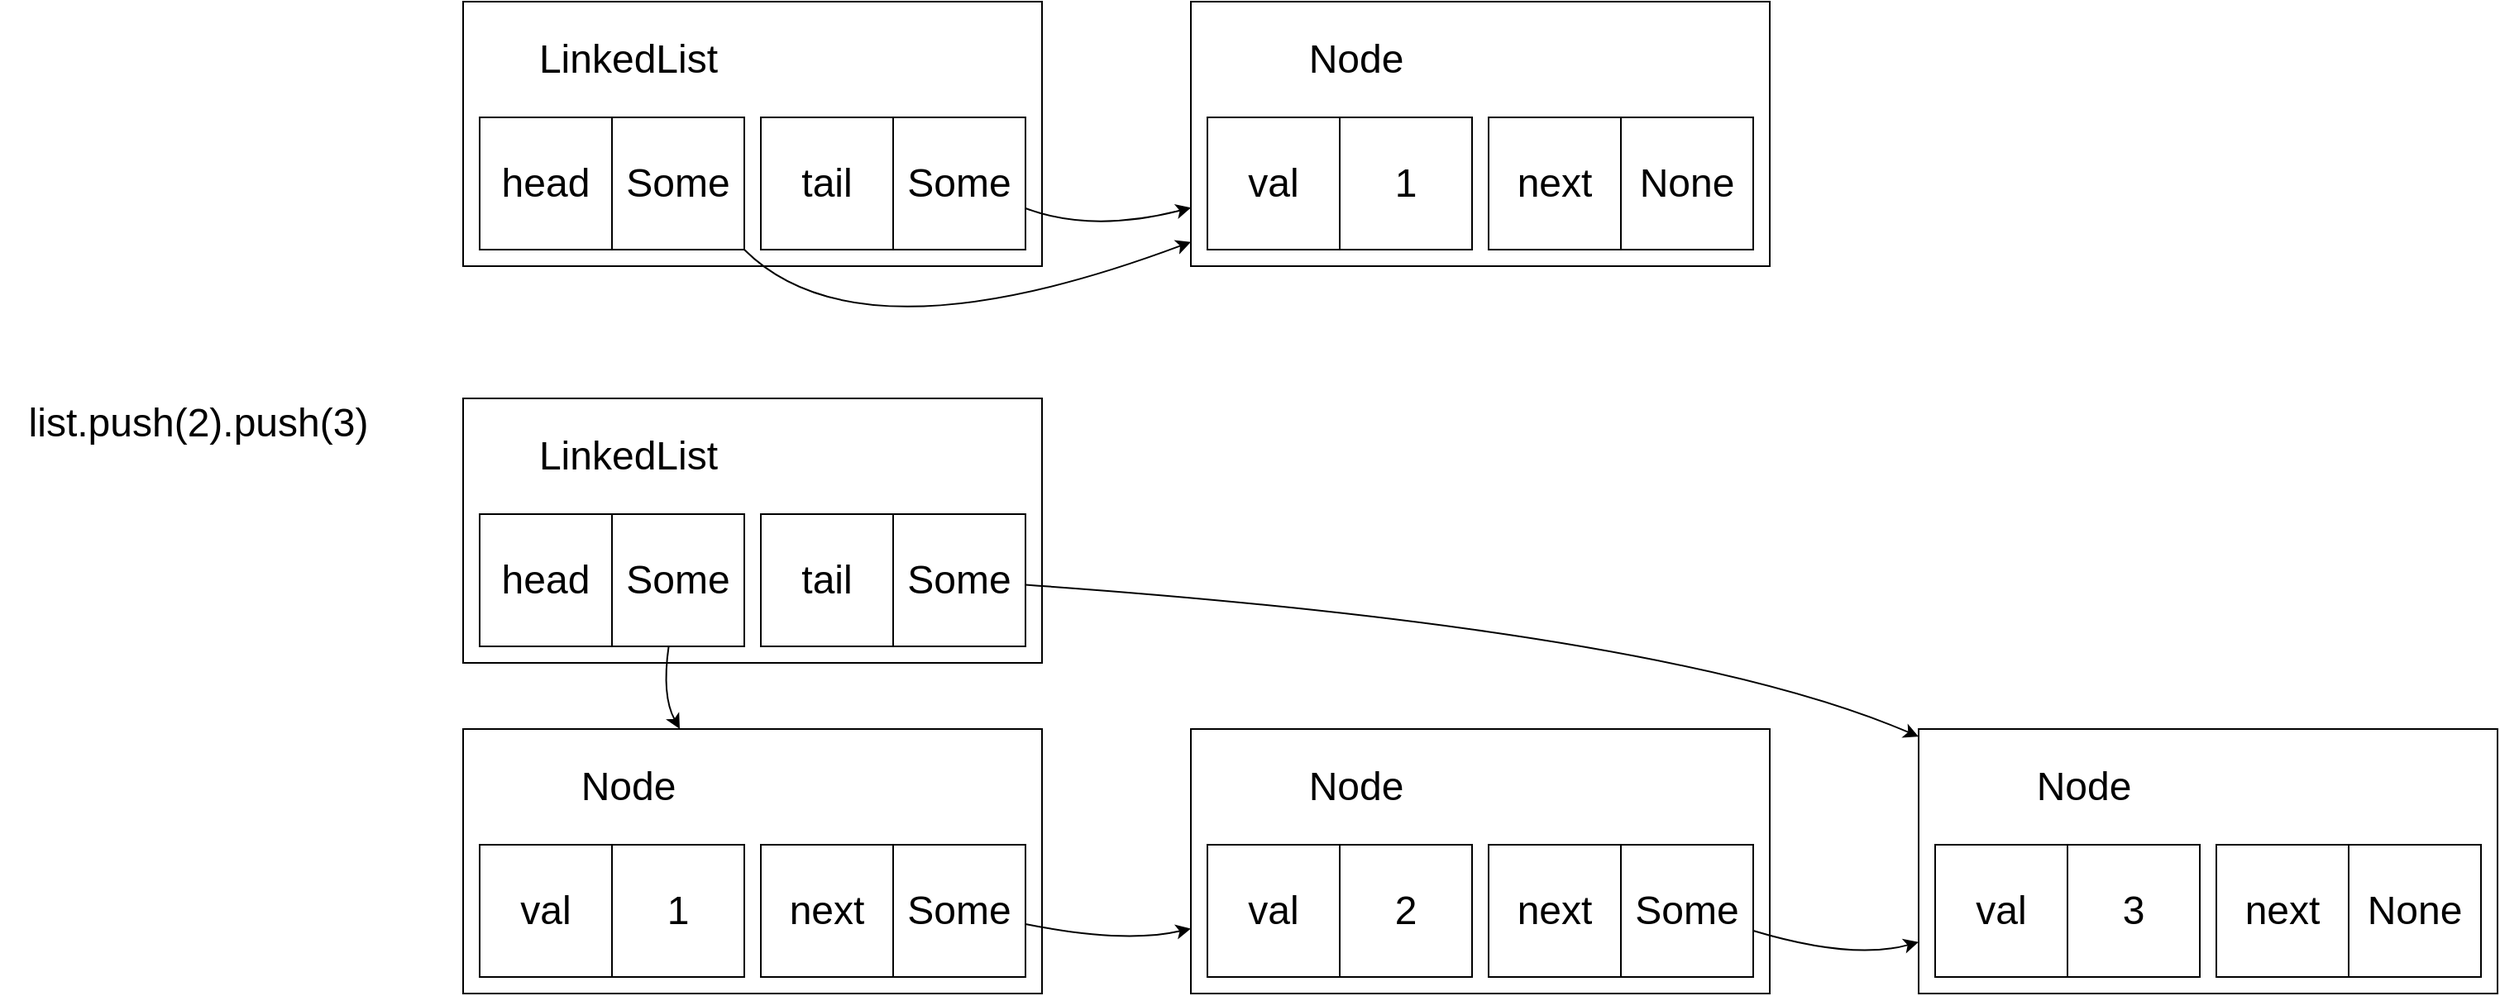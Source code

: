 <mxfile version="22.1.16" type="device">
  <diagram name="第 1 页" id="tq0W0Ahql4t3mRb2m4NU">
    <mxGraphModel dx="3652" dy="1306" grid="1" gridSize="10" guides="1" tooltips="1" connect="1" arrows="1" fold="1" page="1" pageScale="1" pageWidth="1600" pageHeight="1200" math="0" shadow="0">
      <root>
        <mxCell id="0" />
        <mxCell id="1" parent="0" />
        <mxCell id="PmI6m0k7PpWO34Folj4--8" value="list.push(2).push(3)" style="text;html=1;strokeColor=none;fillColor=none;align=center;verticalAlign=middle;whiteSpace=wrap;rounded=0;fontSize=24;" parent="1" vertex="1">
          <mxGeometry x="-80" y="600" width="240" height="30" as="geometry" />
        </mxCell>
        <mxCell id="PmI6m0k7PpWO34Folj4--9" value="" style="rounded=0;whiteSpace=wrap;html=1;align=left;verticalAlign=top;" parent="1" vertex="1">
          <mxGeometry x="200" y="360" width="350" height="160" as="geometry" />
        </mxCell>
        <mxCell id="PmI6m0k7PpWO34Folj4--10" value="&lt;span style=&quot;font-size: 24px;&quot;&gt;head&lt;br&gt;&lt;/span&gt;" style="rounded=0;whiteSpace=wrap;html=1;" parent="1" vertex="1">
          <mxGeometry x="210" y="430" width="80" height="80" as="geometry" />
        </mxCell>
        <mxCell id="PmI6m0k7PpWO34Folj4--11" value="&lt;font style=&quot;font-size: 24px;&quot;&gt;tail&lt;/font&gt;" style="rounded=0;whiteSpace=wrap;html=1;" parent="1" vertex="1">
          <mxGeometry x="380" y="430" width="80" height="80" as="geometry" />
        </mxCell>
        <mxCell id="PmI6m0k7PpWO34Folj4--12" value="&lt;font style=&quot;font-size: 24px;&quot;&gt;Some&lt;/font&gt;" style="rounded=0;whiteSpace=wrap;html=1;" parent="1" vertex="1">
          <mxGeometry x="290" y="430" width="80" height="80" as="geometry" />
        </mxCell>
        <mxCell id="PmI6m0k7PpWO34Folj4--13" value="&lt;font style=&quot;font-size: 24px;&quot;&gt;Some&lt;/font&gt;" style="rounded=0;whiteSpace=wrap;html=1;" parent="1" vertex="1">
          <mxGeometry x="460" y="430" width="80" height="80" as="geometry" />
        </mxCell>
        <mxCell id="PmI6m0k7PpWO34Folj4--14" value="&lt;font style=&quot;font-size: 24px;&quot;&gt;LinkedList&lt;/font&gt;" style="text;html=1;strokeColor=none;fillColor=none;align=center;verticalAlign=middle;whiteSpace=wrap;rounded=0;" parent="1" vertex="1">
          <mxGeometry x="230" y="380" width="140" height="30" as="geometry" />
        </mxCell>
        <mxCell id="PmI6m0k7PpWO34Folj4--19" value="" style="rounded=0;whiteSpace=wrap;html=1;align=left;verticalAlign=top;" parent="1" vertex="1">
          <mxGeometry x="640" y="360" width="350" height="160" as="geometry" />
        </mxCell>
        <mxCell id="PmI6m0k7PpWO34Folj4--20" value="&lt;span style=&quot;font-size: 24px;&quot;&gt;val&lt;br&gt;&lt;/span&gt;" style="rounded=0;whiteSpace=wrap;html=1;" parent="1" vertex="1">
          <mxGeometry x="650" y="430" width="80" height="80" as="geometry" />
        </mxCell>
        <mxCell id="PmI6m0k7PpWO34Folj4--21" value="&lt;font style=&quot;font-size: 24px;&quot;&gt;next&lt;/font&gt;" style="rounded=0;whiteSpace=wrap;html=1;" parent="1" vertex="1">
          <mxGeometry x="820" y="430" width="80" height="80" as="geometry" />
        </mxCell>
        <mxCell id="PmI6m0k7PpWO34Folj4--22" value="&lt;font style=&quot;font-size: 24px;&quot;&gt;1&lt;/font&gt;" style="rounded=0;whiteSpace=wrap;html=1;" parent="1" vertex="1">
          <mxGeometry x="730" y="430" width="80" height="80" as="geometry" />
        </mxCell>
        <mxCell id="PmI6m0k7PpWO34Folj4--23" value="&lt;font style=&quot;font-size: 24px;&quot;&gt;None&lt;/font&gt;" style="rounded=0;whiteSpace=wrap;html=1;" parent="1" vertex="1">
          <mxGeometry x="900" y="430" width="80" height="80" as="geometry" />
        </mxCell>
        <mxCell id="PmI6m0k7PpWO34Folj4--24" value="&lt;font style=&quot;font-size: 24px;&quot;&gt;Node&lt;/font&gt;" style="text;html=1;strokeColor=none;fillColor=none;align=center;verticalAlign=middle;whiteSpace=wrap;rounded=0;" parent="1" vertex="1">
          <mxGeometry x="670" y="380" width="140" height="30" as="geometry" />
        </mxCell>
        <mxCell id="PmI6m0k7PpWO34Folj4--25" value="" style="curved=1;endArrow=classic;html=1;rounded=0;" parent="1" source="PmI6m0k7PpWO34Folj4--12" target="PmI6m0k7PpWO34Folj4--19" edge="1">
          <mxGeometry width="50" height="50" relative="1" as="geometry">
            <mxPoint x="320" y="580" as="sourcePoint" />
            <mxPoint x="370" y="530" as="targetPoint" />
            <Array as="points">
              <mxPoint x="440" y="580" />
            </Array>
          </mxGeometry>
        </mxCell>
        <mxCell id="PmI6m0k7PpWO34Folj4--26" value="" style="curved=1;endArrow=classic;html=1;rounded=0;" parent="1" source="PmI6m0k7PpWO34Folj4--13" target="PmI6m0k7PpWO34Folj4--19" edge="1">
          <mxGeometry width="50" height="50" relative="1" as="geometry">
            <mxPoint x="495" y="520" as="sourcePoint" />
            <mxPoint x="478" y="610" as="targetPoint" />
            <Array as="points">
              <mxPoint x="580" y="500" />
            </Array>
          </mxGeometry>
        </mxCell>
        <mxCell id="7j6lfnYyGTvN87-KgUNk-1" value="" style="rounded=0;whiteSpace=wrap;html=1;align=left;verticalAlign=top;" parent="1" vertex="1">
          <mxGeometry x="200" y="600" width="350" height="160" as="geometry" />
        </mxCell>
        <mxCell id="7j6lfnYyGTvN87-KgUNk-2" value="&lt;span style=&quot;font-size: 24px;&quot;&gt;head&lt;br&gt;&lt;/span&gt;" style="rounded=0;whiteSpace=wrap;html=1;" parent="1" vertex="1">
          <mxGeometry x="210" y="670" width="80" height="80" as="geometry" />
        </mxCell>
        <mxCell id="7j6lfnYyGTvN87-KgUNk-3" value="&lt;font style=&quot;font-size: 24px;&quot;&gt;tail&lt;/font&gt;" style="rounded=0;whiteSpace=wrap;html=1;" parent="1" vertex="1">
          <mxGeometry x="380" y="670" width="80" height="80" as="geometry" />
        </mxCell>
        <mxCell id="7j6lfnYyGTvN87-KgUNk-4" value="&lt;font style=&quot;font-size: 24px;&quot;&gt;Some&lt;/font&gt;" style="rounded=0;whiteSpace=wrap;html=1;" parent="1" vertex="1">
          <mxGeometry x="290" y="670" width="80" height="80" as="geometry" />
        </mxCell>
        <mxCell id="7j6lfnYyGTvN87-KgUNk-5" value="&lt;font style=&quot;font-size: 24px;&quot;&gt;Some&lt;/font&gt;" style="rounded=0;whiteSpace=wrap;html=1;" parent="1" vertex="1">
          <mxGeometry x="460" y="670" width="80" height="80" as="geometry" />
        </mxCell>
        <mxCell id="7j6lfnYyGTvN87-KgUNk-6" value="&lt;font style=&quot;font-size: 24px;&quot;&gt;LinkedList&lt;/font&gt;" style="text;html=1;strokeColor=none;fillColor=none;align=center;verticalAlign=middle;whiteSpace=wrap;rounded=0;" parent="1" vertex="1">
          <mxGeometry x="230" y="620" width="140" height="30" as="geometry" />
        </mxCell>
        <mxCell id="7j6lfnYyGTvN87-KgUNk-7" value="" style="rounded=0;whiteSpace=wrap;html=1;align=left;verticalAlign=top;" parent="1" vertex="1">
          <mxGeometry x="200" y="800" width="350" height="160" as="geometry" />
        </mxCell>
        <mxCell id="7j6lfnYyGTvN87-KgUNk-8" value="&lt;span style=&quot;font-size: 24px;&quot;&gt;val&lt;br&gt;&lt;/span&gt;" style="rounded=0;whiteSpace=wrap;html=1;" parent="1" vertex="1">
          <mxGeometry x="210" y="870" width="80" height="80" as="geometry" />
        </mxCell>
        <mxCell id="7j6lfnYyGTvN87-KgUNk-9" value="&lt;font style=&quot;font-size: 24px;&quot;&gt;next&lt;/font&gt;" style="rounded=0;whiteSpace=wrap;html=1;" parent="1" vertex="1">
          <mxGeometry x="380" y="870" width="80" height="80" as="geometry" />
        </mxCell>
        <mxCell id="7j6lfnYyGTvN87-KgUNk-10" value="&lt;font style=&quot;font-size: 24px;&quot;&gt;1&lt;/font&gt;" style="rounded=0;whiteSpace=wrap;html=1;" parent="1" vertex="1">
          <mxGeometry x="290" y="870" width="80" height="80" as="geometry" />
        </mxCell>
        <mxCell id="7j6lfnYyGTvN87-KgUNk-11" value="&lt;font style=&quot;font-size: 24px;&quot;&gt;Some&lt;/font&gt;" style="rounded=0;whiteSpace=wrap;html=1;" parent="1" vertex="1">
          <mxGeometry x="460" y="870" width="80" height="80" as="geometry" />
        </mxCell>
        <mxCell id="7j6lfnYyGTvN87-KgUNk-12" value="&lt;font style=&quot;font-size: 24px;&quot;&gt;Node&lt;/font&gt;" style="text;html=1;strokeColor=none;fillColor=none;align=center;verticalAlign=middle;whiteSpace=wrap;rounded=0;" parent="1" vertex="1">
          <mxGeometry x="230" y="820" width="140" height="30" as="geometry" />
        </mxCell>
        <mxCell id="7j6lfnYyGTvN87-KgUNk-13" value="" style="curved=1;endArrow=classic;html=1;rounded=0;" parent="1" source="7j6lfnYyGTvN87-KgUNk-4" target="7j6lfnYyGTvN87-KgUNk-7" edge="1">
          <mxGeometry width="50" height="50" relative="1" as="geometry">
            <mxPoint x="320" y="820" as="sourcePoint" />
            <mxPoint x="370" y="770" as="targetPoint" />
            <Array as="points">
              <mxPoint x="320" y="780" />
            </Array>
          </mxGeometry>
        </mxCell>
        <mxCell id="7j6lfnYyGTvN87-KgUNk-14" value="" style="curved=1;endArrow=classic;html=1;rounded=0;" parent="1" source="7j6lfnYyGTvN87-KgUNk-5" target="7j6lfnYyGTvN87-KgUNk-22" edge="1">
          <mxGeometry width="50" height="50" relative="1" as="geometry">
            <mxPoint x="495" y="760" as="sourcePoint" />
            <mxPoint x="478" y="850" as="targetPoint" />
            <Array as="points">
              <mxPoint x="930" y="740" />
            </Array>
          </mxGeometry>
        </mxCell>
        <mxCell id="7j6lfnYyGTvN87-KgUNk-15" value="" style="rounded=0;whiteSpace=wrap;html=1;align=left;verticalAlign=top;" parent="1" vertex="1">
          <mxGeometry x="640" y="800" width="350" height="160" as="geometry" />
        </mxCell>
        <mxCell id="7j6lfnYyGTvN87-KgUNk-16" value="&lt;span style=&quot;font-size: 24px;&quot;&gt;val&lt;br&gt;&lt;/span&gt;" style="rounded=0;whiteSpace=wrap;html=1;" parent="1" vertex="1">
          <mxGeometry x="650" y="870" width="80" height="80" as="geometry" />
        </mxCell>
        <mxCell id="7j6lfnYyGTvN87-KgUNk-17" value="&lt;font style=&quot;font-size: 24px;&quot;&gt;next&lt;/font&gt;" style="rounded=0;whiteSpace=wrap;html=1;" parent="1" vertex="1">
          <mxGeometry x="820" y="870" width="80" height="80" as="geometry" />
        </mxCell>
        <mxCell id="7j6lfnYyGTvN87-KgUNk-18" value="&lt;font style=&quot;font-size: 24px;&quot;&gt;2&lt;/font&gt;" style="rounded=0;whiteSpace=wrap;html=1;" parent="1" vertex="1">
          <mxGeometry x="730" y="870" width="80" height="80" as="geometry" />
        </mxCell>
        <mxCell id="7j6lfnYyGTvN87-KgUNk-19" value="&lt;font style=&quot;font-size: 24px;&quot;&gt;Some&lt;/font&gt;" style="rounded=0;whiteSpace=wrap;html=1;" parent="1" vertex="1">
          <mxGeometry x="900" y="870" width="80" height="80" as="geometry" />
        </mxCell>
        <mxCell id="7j6lfnYyGTvN87-KgUNk-20" value="&lt;font style=&quot;font-size: 24px;&quot;&gt;Node&lt;/font&gt;" style="text;html=1;strokeColor=none;fillColor=none;align=center;verticalAlign=middle;whiteSpace=wrap;rounded=0;" parent="1" vertex="1">
          <mxGeometry x="670" y="820" width="140" height="30" as="geometry" />
        </mxCell>
        <mxCell id="7j6lfnYyGTvN87-KgUNk-21" value="" style="curved=1;endArrow=classic;html=1;rounded=0;" parent="1" source="7j6lfnYyGTvN87-KgUNk-11" target="7j6lfnYyGTvN87-KgUNk-15" edge="1">
          <mxGeometry width="50" height="50" relative="1" as="geometry">
            <mxPoint x="1030" y="770" as="sourcePoint" />
            <mxPoint x="1080" y="720" as="targetPoint" />
            <Array as="points">
              <mxPoint x="600" y="930" />
            </Array>
          </mxGeometry>
        </mxCell>
        <mxCell id="7j6lfnYyGTvN87-KgUNk-22" value="" style="rounded=0;whiteSpace=wrap;html=1;align=left;verticalAlign=top;" parent="1" vertex="1">
          <mxGeometry x="1080" y="800" width="350" height="160" as="geometry" />
        </mxCell>
        <mxCell id="7j6lfnYyGTvN87-KgUNk-23" value="&lt;span style=&quot;font-size: 24px;&quot;&gt;val&lt;br&gt;&lt;/span&gt;" style="rounded=0;whiteSpace=wrap;html=1;" parent="1" vertex="1">
          <mxGeometry x="1090" y="870" width="80" height="80" as="geometry" />
        </mxCell>
        <mxCell id="7j6lfnYyGTvN87-KgUNk-24" value="&lt;font style=&quot;font-size: 24px;&quot;&gt;next&lt;/font&gt;" style="rounded=0;whiteSpace=wrap;html=1;" parent="1" vertex="1">
          <mxGeometry x="1260" y="870" width="80" height="80" as="geometry" />
        </mxCell>
        <mxCell id="7j6lfnYyGTvN87-KgUNk-25" value="&lt;font style=&quot;font-size: 24px;&quot;&gt;3&lt;br&gt;&lt;/font&gt;" style="rounded=0;whiteSpace=wrap;html=1;" parent="1" vertex="1">
          <mxGeometry x="1170" y="870" width="80" height="80" as="geometry" />
        </mxCell>
        <mxCell id="7j6lfnYyGTvN87-KgUNk-26" value="&lt;font style=&quot;font-size: 24px;&quot;&gt;None&lt;/font&gt;" style="rounded=0;whiteSpace=wrap;html=1;" parent="1" vertex="1">
          <mxGeometry x="1340" y="870" width="80" height="80" as="geometry" />
        </mxCell>
        <mxCell id="7j6lfnYyGTvN87-KgUNk-27" value="&lt;font style=&quot;font-size: 24px;&quot;&gt;Node&lt;/font&gt;" style="text;html=1;strokeColor=none;fillColor=none;align=center;verticalAlign=middle;whiteSpace=wrap;rounded=0;" parent="1" vertex="1">
          <mxGeometry x="1110" y="820" width="140" height="30" as="geometry" />
        </mxCell>
        <mxCell id="7j6lfnYyGTvN87-KgUNk-28" value="" style="curved=1;endArrow=classic;html=1;rounded=0;" parent="1" source="7j6lfnYyGTvN87-KgUNk-19" target="7j6lfnYyGTvN87-KgUNk-22" edge="1">
          <mxGeometry width="50" height="50" relative="1" as="geometry">
            <mxPoint x="990" y="910" as="sourcePoint" />
            <mxPoint x="1030" y="940" as="targetPoint" />
            <Array as="points">
              <mxPoint x="1040" y="940" />
            </Array>
          </mxGeometry>
        </mxCell>
      </root>
    </mxGraphModel>
  </diagram>
</mxfile>
